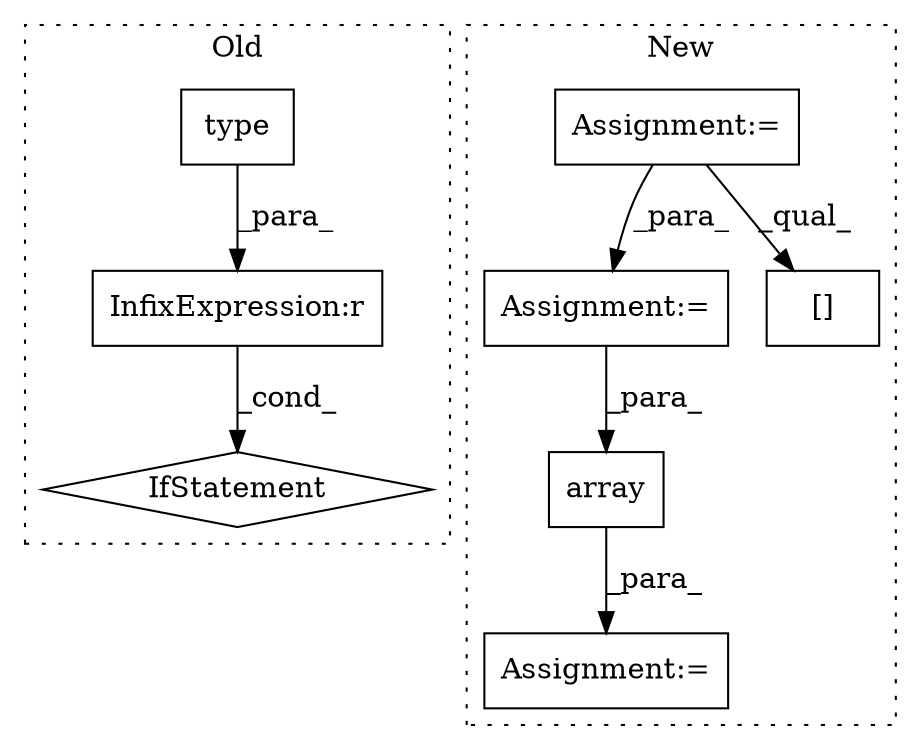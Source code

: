 digraph G {
subgraph cluster0 {
1 [label="type" a="32" s="818,824" l="5,1" shape="box"];
3 [label="InfixExpression:r" a="27" s="825" l="4" shape="box"];
4 [label="IfStatement" a="25" s="814,843" l="4,2" shape="diamond"];
label = "Old";
style="dotted";
}
subgraph cluster1 {
2 [label="array" a="32" s="879,1038" l="17,-5" shape="box"];
5 [label="Assignment:=" a="7" s="872" l="1" shape="box"];
6 [label="Assignment:=" a="7" s="792" l="1" shape="box"];
7 [label="Assignment:=" a="7" s="1001" l="29" shape="box"];
8 [label="[]" a="2" s="911,917" l="2,1" shape="box"];
label = "New";
style="dotted";
}
1 -> 3 [label="_para_"];
2 -> 5 [label="_para_"];
3 -> 4 [label="_cond_"];
6 -> 8 [label="_qual_"];
6 -> 7 [label="_para_"];
7 -> 2 [label="_para_"];
}